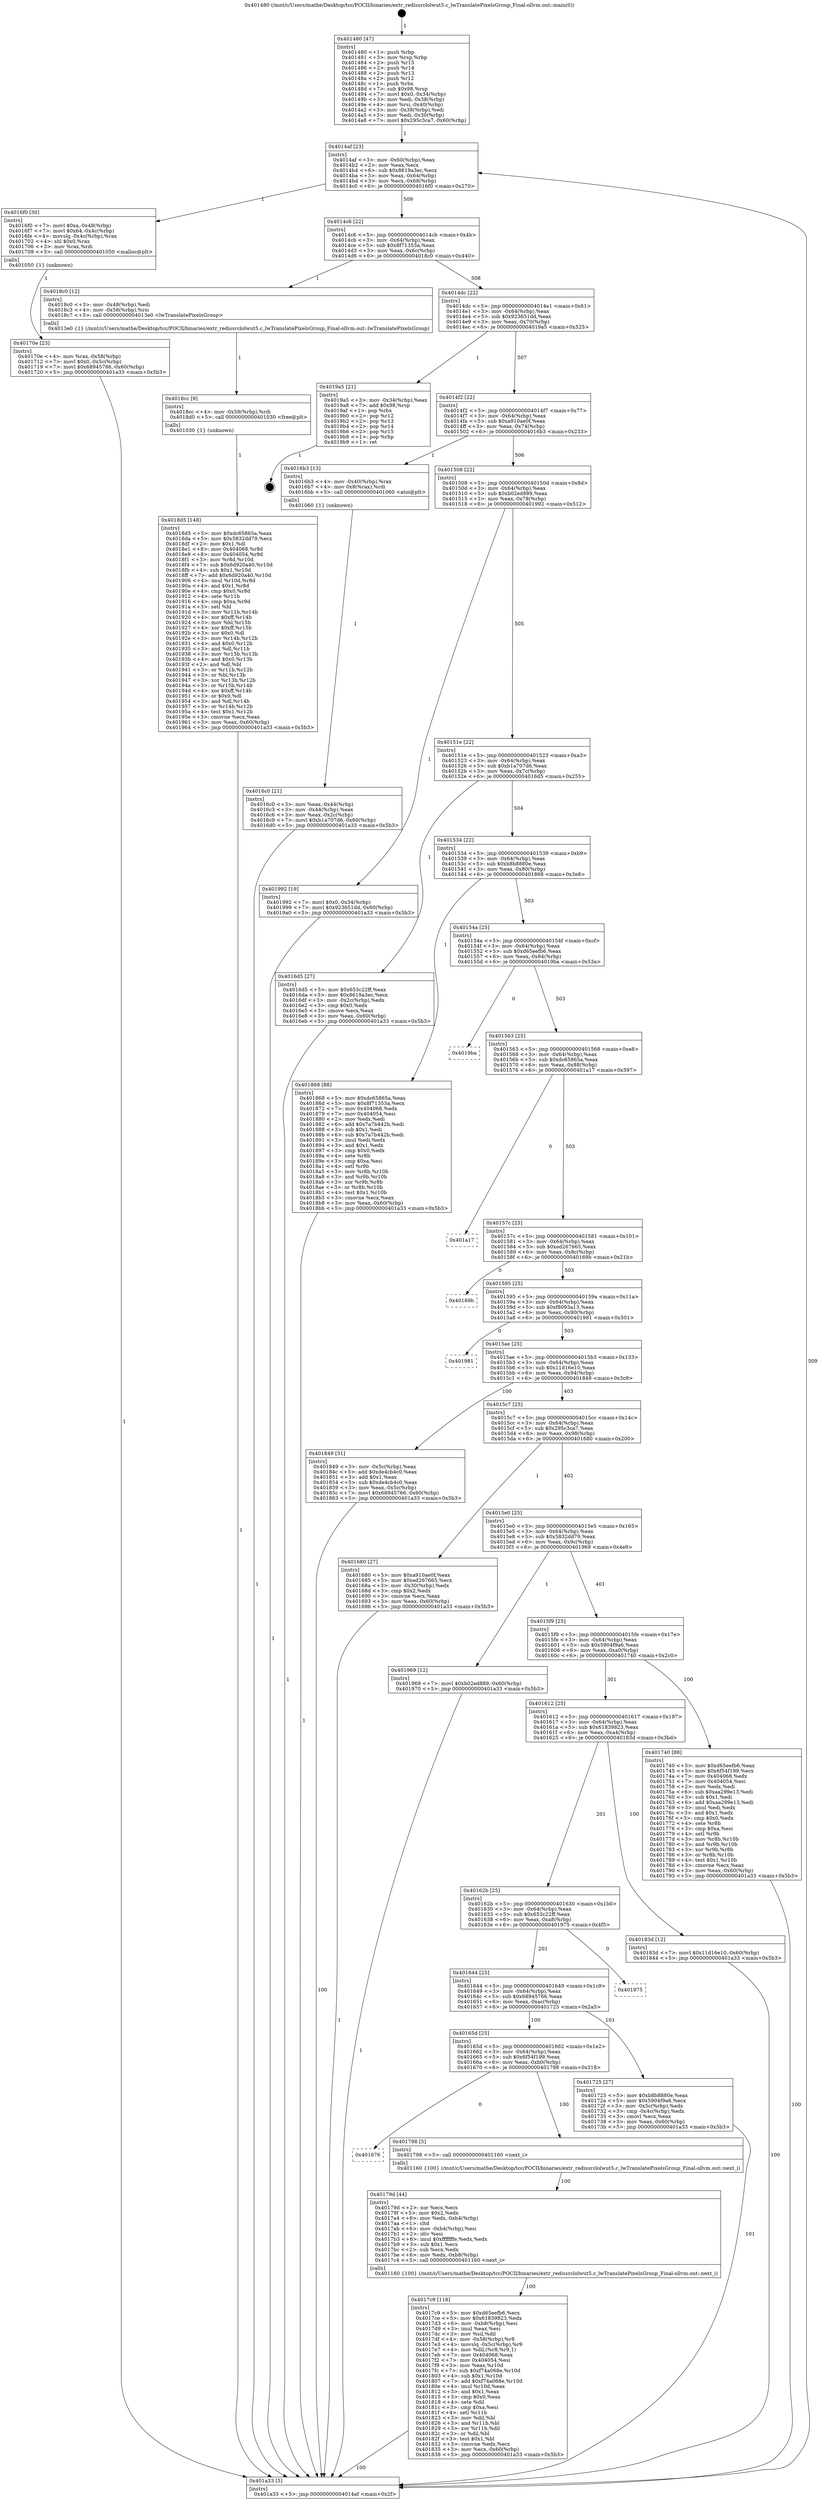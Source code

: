 digraph "0x401480" {
  label = "0x401480 (/mnt/c/Users/mathe/Desktop/tcc/POCII/binaries/extr_redissrclolwut5.c_lwTranslatePixelsGroup_Final-ollvm.out::main(0))"
  labelloc = "t"
  node[shape=record]

  Entry [label="",width=0.3,height=0.3,shape=circle,fillcolor=black,style=filled]
  "0x4014af" [label="{
     0x4014af [23]\l
     | [instrs]\l
     &nbsp;&nbsp;0x4014af \<+3\>: mov -0x60(%rbp),%eax\l
     &nbsp;&nbsp;0x4014b2 \<+2\>: mov %eax,%ecx\l
     &nbsp;&nbsp;0x4014b4 \<+6\>: sub $0x8619a3ec,%ecx\l
     &nbsp;&nbsp;0x4014ba \<+3\>: mov %eax,-0x64(%rbp)\l
     &nbsp;&nbsp;0x4014bd \<+3\>: mov %ecx,-0x68(%rbp)\l
     &nbsp;&nbsp;0x4014c0 \<+6\>: je 00000000004016f0 \<main+0x270\>\l
  }"]
  "0x4016f0" [label="{
     0x4016f0 [30]\l
     | [instrs]\l
     &nbsp;&nbsp;0x4016f0 \<+7\>: movl $0xa,-0x48(%rbp)\l
     &nbsp;&nbsp;0x4016f7 \<+7\>: movl $0x64,-0x4c(%rbp)\l
     &nbsp;&nbsp;0x4016fe \<+4\>: movslq -0x4c(%rbp),%rax\l
     &nbsp;&nbsp;0x401702 \<+4\>: shl $0x0,%rax\l
     &nbsp;&nbsp;0x401706 \<+3\>: mov %rax,%rdi\l
     &nbsp;&nbsp;0x401709 \<+5\>: call 0000000000401050 \<malloc@plt\>\l
     | [calls]\l
     &nbsp;&nbsp;0x401050 \{1\} (unknown)\l
  }"]
  "0x4014c6" [label="{
     0x4014c6 [22]\l
     | [instrs]\l
     &nbsp;&nbsp;0x4014c6 \<+5\>: jmp 00000000004014cb \<main+0x4b\>\l
     &nbsp;&nbsp;0x4014cb \<+3\>: mov -0x64(%rbp),%eax\l
     &nbsp;&nbsp;0x4014ce \<+5\>: sub $0x8f71353a,%eax\l
     &nbsp;&nbsp;0x4014d3 \<+3\>: mov %eax,-0x6c(%rbp)\l
     &nbsp;&nbsp;0x4014d6 \<+6\>: je 00000000004018c0 \<main+0x440\>\l
  }"]
  Exit [label="",width=0.3,height=0.3,shape=circle,fillcolor=black,style=filled,peripheries=2]
  "0x4018c0" [label="{
     0x4018c0 [12]\l
     | [instrs]\l
     &nbsp;&nbsp;0x4018c0 \<+3\>: mov -0x48(%rbp),%edi\l
     &nbsp;&nbsp;0x4018c3 \<+4\>: mov -0x58(%rbp),%rsi\l
     &nbsp;&nbsp;0x4018c7 \<+5\>: call 00000000004013e0 \<lwTranslatePixelsGroup\>\l
     | [calls]\l
     &nbsp;&nbsp;0x4013e0 \{1\} (/mnt/c/Users/mathe/Desktop/tcc/POCII/binaries/extr_redissrclolwut5.c_lwTranslatePixelsGroup_Final-ollvm.out::lwTranslatePixelsGroup)\l
  }"]
  "0x4014dc" [label="{
     0x4014dc [22]\l
     | [instrs]\l
     &nbsp;&nbsp;0x4014dc \<+5\>: jmp 00000000004014e1 \<main+0x61\>\l
     &nbsp;&nbsp;0x4014e1 \<+3\>: mov -0x64(%rbp),%eax\l
     &nbsp;&nbsp;0x4014e4 \<+5\>: sub $0x923651dd,%eax\l
     &nbsp;&nbsp;0x4014e9 \<+3\>: mov %eax,-0x70(%rbp)\l
     &nbsp;&nbsp;0x4014ec \<+6\>: je 00000000004019a5 \<main+0x525\>\l
  }"]
  "0x4018d5" [label="{
     0x4018d5 [148]\l
     | [instrs]\l
     &nbsp;&nbsp;0x4018d5 \<+5\>: mov $0xdc65865a,%eax\l
     &nbsp;&nbsp;0x4018da \<+5\>: mov $0x5832dd79,%ecx\l
     &nbsp;&nbsp;0x4018df \<+2\>: mov $0x1,%dl\l
     &nbsp;&nbsp;0x4018e1 \<+8\>: mov 0x404068,%r8d\l
     &nbsp;&nbsp;0x4018e9 \<+8\>: mov 0x404054,%r9d\l
     &nbsp;&nbsp;0x4018f1 \<+3\>: mov %r8d,%r10d\l
     &nbsp;&nbsp;0x4018f4 \<+7\>: sub $0x6d920a40,%r10d\l
     &nbsp;&nbsp;0x4018fb \<+4\>: sub $0x1,%r10d\l
     &nbsp;&nbsp;0x4018ff \<+7\>: add $0x6d920a40,%r10d\l
     &nbsp;&nbsp;0x401906 \<+4\>: imul %r10d,%r8d\l
     &nbsp;&nbsp;0x40190a \<+4\>: and $0x1,%r8d\l
     &nbsp;&nbsp;0x40190e \<+4\>: cmp $0x0,%r8d\l
     &nbsp;&nbsp;0x401912 \<+4\>: sete %r11b\l
     &nbsp;&nbsp;0x401916 \<+4\>: cmp $0xa,%r9d\l
     &nbsp;&nbsp;0x40191a \<+3\>: setl %bl\l
     &nbsp;&nbsp;0x40191d \<+3\>: mov %r11b,%r14b\l
     &nbsp;&nbsp;0x401920 \<+4\>: xor $0xff,%r14b\l
     &nbsp;&nbsp;0x401924 \<+3\>: mov %bl,%r15b\l
     &nbsp;&nbsp;0x401927 \<+4\>: xor $0xff,%r15b\l
     &nbsp;&nbsp;0x40192b \<+3\>: xor $0x0,%dl\l
     &nbsp;&nbsp;0x40192e \<+3\>: mov %r14b,%r12b\l
     &nbsp;&nbsp;0x401931 \<+4\>: and $0x0,%r12b\l
     &nbsp;&nbsp;0x401935 \<+3\>: and %dl,%r11b\l
     &nbsp;&nbsp;0x401938 \<+3\>: mov %r15b,%r13b\l
     &nbsp;&nbsp;0x40193b \<+4\>: and $0x0,%r13b\l
     &nbsp;&nbsp;0x40193f \<+2\>: and %dl,%bl\l
     &nbsp;&nbsp;0x401941 \<+3\>: or %r11b,%r12b\l
     &nbsp;&nbsp;0x401944 \<+3\>: or %bl,%r13b\l
     &nbsp;&nbsp;0x401947 \<+3\>: xor %r13b,%r12b\l
     &nbsp;&nbsp;0x40194a \<+3\>: or %r15b,%r14b\l
     &nbsp;&nbsp;0x40194d \<+4\>: xor $0xff,%r14b\l
     &nbsp;&nbsp;0x401951 \<+3\>: or $0x0,%dl\l
     &nbsp;&nbsp;0x401954 \<+3\>: and %dl,%r14b\l
     &nbsp;&nbsp;0x401957 \<+3\>: or %r14b,%r12b\l
     &nbsp;&nbsp;0x40195a \<+4\>: test $0x1,%r12b\l
     &nbsp;&nbsp;0x40195e \<+3\>: cmovne %ecx,%eax\l
     &nbsp;&nbsp;0x401961 \<+3\>: mov %eax,-0x60(%rbp)\l
     &nbsp;&nbsp;0x401964 \<+5\>: jmp 0000000000401a33 \<main+0x5b3\>\l
  }"]
  "0x4019a5" [label="{
     0x4019a5 [21]\l
     | [instrs]\l
     &nbsp;&nbsp;0x4019a5 \<+3\>: mov -0x34(%rbp),%eax\l
     &nbsp;&nbsp;0x4019a8 \<+7\>: add $0x98,%rsp\l
     &nbsp;&nbsp;0x4019af \<+1\>: pop %rbx\l
     &nbsp;&nbsp;0x4019b0 \<+2\>: pop %r12\l
     &nbsp;&nbsp;0x4019b2 \<+2\>: pop %r13\l
     &nbsp;&nbsp;0x4019b4 \<+2\>: pop %r14\l
     &nbsp;&nbsp;0x4019b6 \<+2\>: pop %r15\l
     &nbsp;&nbsp;0x4019b8 \<+1\>: pop %rbp\l
     &nbsp;&nbsp;0x4019b9 \<+1\>: ret\l
  }"]
  "0x4014f2" [label="{
     0x4014f2 [22]\l
     | [instrs]\l
     &nbsp;&nbsp;0x4014f2 \<+5\>: jmp 00000000004014f7 \<main+0x77\>\l
     &nbsp;&nbsp;0x4014f7 \<+3\>: mov -0x64(%rbp),%eax\l
     &nbsp;&nbsp;0x4014fa \<+5\>: sub $0xa910ae0f,%eax\l
     &nbsp;&nbsp;0x4014ff \<+3\>: mov %eax,-0x74(%rbp)\l
     &nbsp;&nbsp;0x401502 \<+6\>: je 00000000004016b3 \<main+0x233\>\l
  }"]
  "0x4018cc" [label="{
     0x4018cc [9]\l
     | [instrs]\l
     &nbsp;&nbsp;0x4018cc \<+4\>: mov -0x58(%rbp),%rdi\l
     &nbsp;&nbsp;0x4018d0 \<+5\>: call 0000000000401030 \<free@plt\>\l
     | [calls]\l
     &nbsp;&nbsp;0x401030 \{1\} (unknown)\l
  }"]
  "0x4016b3" [label="{
     0x4016b3 [13]\l
     | [instrs]\l
     &nbsp;&nbsp;0x4016b3 \<+4\>: mov -0x40(%rbp),%rax\l
     &nbsp;&nbsp;0x4016b7 \<+4\>: mov 0x8(%rax),%rdi\l
     &nbsp;&nbsp;0x4016bb \<+5\>: call 0000000000401060 \<atoi@plt\>\l
     | [calls]\l
     &nbsp;&nbsp;0x401060 \{1\} (unknown)\l
  }"]
  "0x401508" [label="{
     0x401508 [22]\l
     | [instrs]\l
     &nbsp;&nbsp;0x401508 \<+5\>: jmp 000000000040150d \<main+0x8d\>\l
     &nbsp;&nbsp;0x40150d \<+3\>: mov -0x64(%rbp),%eax\l
     &nbsp;&nbsp;0x401510 \<+5\>: sub $0xb02ed889,%eax\l
     &nbsp;&nbsp;0x401515 \<+3\>: mov %eax,-0x78(%rbp)\l
     &nbsp;&nbsp;0x401518 \<+6\>: je 0000000000401992 \<main+0x512\>\l
  }"]
  "0x4017c9" [label="{
     0x4017c9 [116]\l
     | [instrs]\l
     &nbsp;&nbsp;0x4017c9 \<+5\>: mov $0xd65eefb6,%ecx\l
     &nbsp;&nbsp;0x4017ce \<+5\>: mov $0x61839823,%edx\l
     &nbsp;&nbsp;0x4017d3 \<+6\>: mov -0xb8(%rbp),%esi\l
     &nbsp;&nbsp;0x4017d9 \<+3\>: imul %eax,%esi\l
     &nbsp;&nbsp;0x4017dc \<+3\>: mov %sil,%dil\l
     &nbsp;&nbsp;0x4017df \<+4\>: mov -0x58(%rbp),%r8\l
     &nbsp;&nbsp;0x4017e3 \<+4\>: movslq -0x5c(%rbp),%r9\l
     &nbsp;&nbsp;0x4017e7 \<+4\>: mov %dil,(%r8,%r9,1)\l
     &nbsp;&nbsp;0x4017eb \<+7\>: mov 0x404068,%eax\l
     &nbsp;&nbsp;0x4017f2 \<+7\>: mov 0x404054,%esi\l
     &nbsp;&nbsp;0x4017f9 \<+3\>: mov %eax,%r10d\l
     &nbsp;&nbsp;0x4017fc \<+7\>: sub $0xf74a068e,%r10d\l
     &nbsp;&nbsp;0x401803 \<+4\>: sub $0x1,%r10d\l
     &nbsp;&nbsp;0x401807 \<+7\>: add $0xf74a068e,%r10d\l
     &nbsp;&nbsp;0x40180e \<+4\>: imul %r10d,%eax\l
     &nbsp;&nbsp;0x401812 \<+3\>: and $0x1,%eax\l
     &nbsp;&nbsp;0x401815 \<+3\>: cmp $0x0,%eax\l
     &nbsp;&nbsp;0x401818 \<+4\>: sete %dil\l
     &nbsp;&nbsp;0x40181c \<+3\>: cmp $0xa,%esi\l
     &nbsp;&nbsp;0x40181f \<+4\>: setl %r11b\l
     &nbsp;&nbsp;0x401823 \<+3\>: mov %dil,%bl\l
     &nbsp;&nbsp;0x401826 \<+3\>: and %r11b,%bl\l
     &nbsp;&nbsp;0x401829 \<+3\>: xor %r11b,%dil\l
     &nbsp;&nbsp;0x40182c \<+3\>: or %dil,%bl\l
     &nbsp;&nbsp;0x40182f \<+3\>: test $0x1,%bl\l
     &nbsp;&nbsp;0x401832 \<+3\>: cmovne %edx,%ecx\l
     &nbsp;&nbsp;0x401835 \<+3\>: mov %ecx,-0x60(%rbp)\l
     &nbsp;&nbsp;0x401838 \<+5\>: jmp 0000000000401a33 \<main+0x5b3\>\l
  }"]
  "0x401992" [label="{
     0x401992 [19]\l
     | [instrs]\l
     &nbsp;&nbsp;0x401992 \<+7\>: movl $0x0,-0x34(%rbp)\l
     &nbsp;&nbsp;0x401999 \<+7\>: movl $0x923651dd,-0x60(%rbp)\l
     &nbsp;&nbsp;0x4019a0 \<+5\>: jmp 0000000000401a33 \<main+0x5b3\>\l
  }"]
  "0x40151e" [label="{
     0x40151e [22]\l
     | [instrs]\l
     &nbsp;&nbsp;0x40151e \<+5\>: jmp 0000000000401523 \<main+0xa3\>\l
     &nbsp;&nbsp;0x401523 \<+3\>: mov -0x64(%rbp),%eax\l
     &nbsp;&nbsp;0x401526 \<+5\>: sub $0xb1a707d6,%eax\l
     &nbsp;&nbsp;0x40152b \<+3\>: mov %eax,-0x7c(%rbp)\l
     &nbsp;&nbsp;0x40152e \<+6\>: je 00000000004016d5 \<main+0x255\>\l
  }"]
  "0x40179d" [label="{
     0x40179d [44]\l
     | [instrs]\l
     &nbsp;&nbsp;0x40179d \<+2\>: xor %ecx,%ecx\l
     &nbsp;&nbsp;0x40179f \<+5\>: mov $0x2,%edx\l
     &nbsp;&nbsp;0x4017a4 \<+6\>: mov %edx,-0xb4(%rbp)\l
     &nbsp;&nbsp;0x4017aa \<+1\>: cltd\l
     &nbsp;&nbsp;0x4017ab \<+6\>: mov -0xb4(%rbp),%esi\l
     &nbsp;&nbsp;0x4017b1 \<+2\>: idiv %esi\l
     &nbsp;&nbsp;0x4017b3 \<+6\>: imul $0xfffffffe,%edx,%edx\l
     &nbsp;&nbsp;0x4017b9 \<+3\>: sub $0x1,%ecx\l
     &nbsp;&nbsp;0x4017bc \<+2\>: sub %ecx,%edx\l
     &nbsp;&nbsp;0x4017be \<+6\>: mov %edx,-0xb8(%rbp)\l
     &nbsp;&nbsp;0x4017c4 \<+5\>: call 0000000000401160 \<next_i\>\l
     | [calls]\l
     &nbsp;&nbsp;0x401160 \{100\} (/mnt/c/Users/mathe/Desktop/tcc/POCII/binaries/extr_redissrclolwut5.c_lwTranslatePixelsGroup_Final-ollvm.out::next_i)\l
  }"]
  "0x4016d5" [label="{
     0x4016d5 [27]\l
     | [instrs]\l
     &nbsp;&nbsp;0x4016d5 \<+5\>: mov $0x653c22ff,%eax\l
     &nbsp;&nbsp;0x4016da \<+5\>: mov $0x8619a3ec,%ecx\l
     &nbsp;&nbsp;0x4016df \<+3\>: mov -0x2c(%rbp),%edx\l
     &nbsp;&nbsp;0x4016e2 \<+3\>: cmp $0x0,%edx\l
     &nbsp;&nbsp;0x4016e5 \<+3\>: cmove %ecx,%eax\l
     &nbsp;&nbsp;0x4016e8 \<+3\>: mov %eax,-0x60(%rbp)\l
     &nbsp;&nbsp;0x4016eb \<+5\>: jmp 0000000000401a33 \<main+0x5b3\>\l
  }"]
  "0x401534" [label="{
     0x401534 [22]\l
     | [instrs]\l
     &nbsp;&nbsp;0x401534 \<+5\>: jmp 0000000000401539 \<main+0xb9\>\l
     &nbsp;&nbsp;0x401539 \<+3\>: mov -0x64(%rbp),%eax\l
     &nbsp;&nbsp;0x40153c \<+5\>: sub $0xb8b8880e,%eax\l
     &nbsp;&nbsp;0x401541 \<+3\>: mov %eax,-0x80(%rbp)\l
     &nbsp;&nbsp;0x401544 \<+6\>: je 0000000000401868 \<main+0x3e8\>\l
  }"]
  "0x401676" [label="{
     0x401676\l
  }", style=dashed]
  "0x401868" [label="{
     0x401868 [88]\l
     | [instrs]\l
     &nbsp;&nbsp;0x401868 \<+5\>: mov $0xdc65865a,%eax\l
     &nbsp;&nbsp;0x40186d \<+5\>: mov $0x8f71353a,%ecx\l
     &nbsp;&nbsp;0x401872 \<+7\>: mov 0x404068,%edx\l
     &nbsp;&nbsp;0x401879 \<+7\>: mov 0x404054,%esi\l
     &nbsp;&nbsp;0x401880 \<+2\>: mov %edx,%edi\l
     &nbsp;&nbsp;0x401882 \<+6\>: add $0x7a7b442b,%edi\l
     &nbsp;&nbsp;0x401888 \<+3\>: sub $0x1,%edi\l
     &nbsp;&nbsp;0x40188b \<+6\>: sub $0x7a7b442b,%edi\l
     &nbsp;&nbsp;0x401891 \<+3\>: imul %edi,%edx\l
     &nbsp;&nbsp;0x401894 \<+3\>: and $0x1,%edx\l
     &nbsp;&nbsp;0x401897 \<+3\>: cmp $0x0,%edx\l
     &nbsp;&nbsp;0x40189a \<+4\>: sete %r8b\l
     &nbsp;&nbsp;0x40189e \<+3\>: cmp $0xa,%esi\l
     &nbsp;&nbsp;0x4018a1 \<+4\>: setl %r9b\l
     &nbsp;&nbsp;0x4018a5 \<+3\>: mov %r8b,%r10b\l
     &nbsp;&nbsp;0x4018a8 \<+3\>: and %r9b,%r10b\l
     &nbsp;&nbsp;0x4018ab \<+3\>: xor %r9b,%r8b\l
     &nbsp;&nbsp;0x4018ae \<+3\>: or %r8b,%r10b\l
     &nbsp;&nbsp;0x4018b1 \<+4\>: test $0x1,%r10b\l
     &nbsp;&nbsp;0x4018b5 \<+3\>: cmovne %ecx,%eax\l
     &nbsp;&nbsp;0x4018b8 \<+3\>: mov %eax,-0x60(%rbp)\l
     &nbsp;&nbsp;0x4018bb \<+5\>: jmp 0000000000401a33 \<main+0x5b3\>\l
  }"]
  "0x40154a" [label="{
     0x40154a [25]\l
     | [instrs]\l
     &nbsp;&nbsp;0x40154a \<+5\>: jmp 000000000040154f \<main+0xcf\>\l
     &nbsp;&nbsp;0x40154f \<+3\>: mov -0x64(%rbp),%eax\l
     &nbsp;&nbsp;0x401552 \<+5\>: sub $0xd65eefb6,%eax\l
     &nbsp;&nbsp;0x401557 \<+6\>: mov %eax,-0x84(%rbp)\l
     &nbsp;&nbsp;0x40155d \<+6\>: je 00000000004019ba \<main+0x53a\>\l
  }"]
  "0x401798" [label="{
     0x401798 [5]\l
     | [instrs]\l
     &nbsp;&nbsp;0x401798 \<+5\>: call 0000000000401160 \<next_i\>\l
     | [calls]\l
     &nbsp;&nbsp;0x401160 \{100\} (/mnt/c/Users/mathe/Desktop/tcc/POCII/binaries/extr_redissrclolwut5.c_lwTranslatePixelsGroup_Final-ollvm.out::next_i)\l
  }"]
  "0x4019ba" [label="{
     0x4019ba\l
  }", style=dashed]
  "0x401563" [label="{
     0x401563 [25]\l
     | [instrs]\l
     &nbsp;&nbsp;0x401563 \<+5\>: jmp 0000000000401568 \<main+0xe8\>\l
     &nbsp;&nbsp;0x401568 \<+3\>: mov -0x64(%rbp),%eax\l
     &nbsp;&nbsp;0x40156b \<+5\>: sub $0xdc65865a,%eax\l
     &nbsp;&nbsp;0x401570 \<+6\>: mov %eax,-0x88(%rbp)\l
     &nbsp;&nbsp;0x401576 \<+6\>: je 0000000000401a17 \<main+0x597\>\l
  }"]
  "0x40165d" [label="{
     0x40165d [25]\l
     | [instrs]\l
     &nbsp;&nbsp;0x40165d \<+5\>: jmp 0000000000401662 \<main+0x1e2\>\l
     &nbsp;&nbsp;0x401662 \<+3\>: mov -0x64(%rbp),%eax\l
     &nbsp;&nbsp;0x401665 \<+5\>: sub $0x6f54f199,%eax\l
     &nbsp;&nbsp;0x40166a \<+6\>: mov %eax,-0xb0(%rbp)\l
     &nbsp;&nbsp;0x401670 \<+6\>: je 0000000000401798 \<main+0x318\>\l
  }"]
  "0x401a17" [label="{
     0x401a17\l
  }", style=dashed]
  "0x40157c" [label="{
     0x40157c [25]\l
     | [instrs]\l
     &nbsp;&nbsp;0x40157c \<+5\>: jmp 0000000000401581 \<main+0x101\>\l
     &nbsp;&nbsp;0x401581 \<+3\>: mov -0x64(%rbp),%eax\l
     &nbsp;&nbsp;0x401584 \<+5\>: sub $0xed267665,%eax\l
     &nbsp;&nbsp;0x401589 \<+6\>: mov %eax,-0x8c(%rbp)\l
     &nbsp;&nbsp;0x40158f \<+6\>: je 000000000040169b \<main+0x21b\>\l
  }"]
  "0x401725" [label="{
     0x401725 [27]\l
     | [instrs]\l
     &nbsp;&nbsp;0x401725 \<+5\>: mov $0xb8b8880e,%eax\l
     &nbsp;&nbsp;0x40172a \<+5\>: mov $0x5904f9a6,%ecx\l
     &nbsp;&nbsp;0x40172f \<+3\>: mov -0x5c(%rbp),%edx\l
     &nbsp;&nbsp;0x401732 \<+3\>: cmp -0x4c(%rbp),%edx\l
     &nbsp;&nbsp;0x401735 \<+3\>: cmovl %ecx,%eax\l
     &nbsp;&nbsp;0x401738 \<+3\>: mov %eax,-0x60(%rbp)\l
     &nbsp;&nbsp;0x40173b \<+5\>: jmp 0000000000401a33 \<main+0x5b3\>\l
  }"]
  "0x40169b" [label="{
     0x40169b\l
  }", style=dashed]
  "0x401595" [label="{
     0x401595 [25]\l
     | [instrs]\l
     &nbsp;&nbsp;0x401595 \<+5\>: jmp 000000000040159a \<main+0x11a\>\l
     &nbsp;&nbsp;0x40159a \<+3\>: mov -0x64(%rbp),%eax\l
     &nbsp;&nbsp;0x40159d \<+5\>: sub $0xf8093a13,%eax\l
     &nbsp;&nbsp;0x4015a2 \<+6\>: mov %eax,-0x90(%rbp)\l
     &nbsp;&nbsp;0x4015a8 \<+6\>: je 0000000000401981 \<main+0x501\>\l
  }"]
  "0x401644" [label="{
     0x401644 [25]\l
     | [instrs]\l
     &nbsp;&nbsp;0x401644 \<+5\>: jmp 0000000000401649 \<main+0x1c9\>\l
     &nbsp;&nbsp;0x401649 \<+3\>: mov -0x64(%rbp),%eax\l
     &nbsp;&nbsp;0x40164c \<+5\>: sub $0x68945766,%eax\l
     &nbsp;&nbsp;0x401651 \<+6\>: mov %eax,-0xac(%rbp)\l
     &nbsp;&nbsp;0x401657 \<+6\>: je 0000000000401725 \<main+0x2a5\>\l
  }"]
  "0x401981" [label="{
     0x401981\l
  }", style=dashed]
  "0x4015ae" [label="{
     0x4015ae [25]\l
     | [instrs]\l
     &nbsp;&nbsp;0x4015ae \<+5\>: jmp 00000000004015b3 \<main+0x133\>\l
     &nbsp;&nbsp;0x4015b3 \<+3\>: mov -0x64(%rbp),%eax\l
     &nbsp;&nbsp;0x4015b6 \<+5\>: sub $0x11d16e10,%eax\l
     &nbsp;&nbsp;0x4015bb \<+6\>: mov %eax,-0x94(%rbp)\l
     &nbsp;&nbsp;0x4015c1 \<+6\>: je 0000000000401849 \<main+0x3c9\>\l
  }"]
  "0x401975" [label="{
     0x401975\l
  }", style=dashed]
  "0x401849" [label="{
     0x401849 [31]\l
     | [instrs]\l
     &nbsp;&nbsp;0x401849 \<+3\>: mov -0x5c(%rbp),%eax\l
     &nbsp;&nbsp;0x40184c \<+5\>: add $0xde4cb4c0,%eax\l
     &nbsp;&nbsp;0x401851 \<+3\>: add $0x1,%eax\l
     &nbsp;&nbsp;0x401854 \<+5\>: sub $0xde4cb4c0,%eax\l
     &nbsp;&nbsp;0x401859 \<+3\>: mov %eax,-0x5c(%rbp)\l
     &nbsp;&nbsp;0x40185c \<+7\>: movl $0x68945766,-0x60(%rbp)\l
     &nbsp;&nbsp;0x401863 \<+5\>: jmp 0000000000401a33 \<main+0x5b3\>\l
  }"]
  "0x4015c7" [label="{
     0x4015c7 [25]\l
     | [instrs]\l
     &nbsp;&nbsp;0x4015c7 \<+5\>: jmp 00000000004015cc \<main+0x14c\>\l
     &nbsp;&nbsp;0x4015cc \<+3\>: mov -0x64(%rbp),%eax\l
     &nbsp;&nbsp;0x4015cf \<+5\>: sub $0x295c3ca7,%eax\l
     &nbsp;&nbsp;0x4015d4 \<+6\>: mov %eax,-0x98(%rbp)\l
     &nbsp;&nbsp;0x4015da \<+6\>: je 0000000000401680 \<main+0x200\>\l
  }"]
  "0x40162b" [label="{
     0x40162b [25]\l
     | [instrs]\l
     &nbsp;&nbsp;0x40162b \<+5\>: jmp 0000000000401630 \<main+0x1b0\>\l
     &nbsp;&nbsp;0x401630 \<+3\>: mov -0x64(%rbp),%eax\l
     &nbsp;&nbsp;0x401633 \<+5\>: sub $0x653c22ff,%eax\l
     &nbsp;&nbsp;0x401638 \<+6\>: mov %eax,-0xa8(%rbp)\l
     &nbsp;&nbsp;0x40163e \<+6\>: je 0000000000401975 \<main+0x4f5\>\l
  }"]
  "0x401680" [label="{
     0x401680 [27]\l
     | [instrs]\l
     &nbsp;&nbsp;0x401680 \<+5\>: mov $0xa910ae0f,%eax\l
     &nbsp;&nbsp;0x401685 \<+5\>: mov $0xed267665,%ecx\l
     &nbsp;&nbsp;0x40168a \<+3\>: mov -0x30(%rbp),%edx\l
     &nbsp;&nbsp;0x40168d \<+3\>: cmp $0x2,%edx\l
     &nbsp;&nbsp;0x401690 \<+3\>: cmovne %ecx,%eax\l
     &nbsp;&nbsp;0x401693 \<+3\>: mov %eax,-0x60(%rbp)\l
     &nbsp;&nbsp;0x401696 \<+5\>: jmp 0000000000401a33 \<main+0x5b3\>\l
  }"]
  "0x4015e0" [label="{
     0x4015e0 [25]\l
     | [instrs]\l
     &nbsp;&nbsp;0x4015e0 \<+5\>: jmp 00000000004015e5 \<main+0x165\>\l
     &nbsp;&nbsp;0x4015e5 \<+3\>: mov -0x64(%rbp),%eax\l
     &nbsp;&nbsp;0x4015e8 \<+5\>: sub $0x5832dd79,%eax\l
     &nbsp;&nbsp;0x4015ed \<+6\>: mov %eax,-0x9c(%rbp)\l
     &nbsp;&nbsp;0x4015f3 \<+6\>: je 0000000000401969 \<main+0x4e9\>\l
  }"]
  "0x401a33" [label="{
     0x401a33 [5]\l
     | [instrs]\l
     &nbsp;&nbsp;0x401a33 \<+5\>: jmp 00000000004014af \<main+0x2f\>\l
  }"]
  "0x401480" [label="{
     0x401480 [47]\l
     | [instrs]\l
     &nbsp;&nbsp;0x401480 \<+1\>: push %rbp\l
     &nbsp;&nbsp;0x401481 \<+3\>: mov %rsp,%rbp\l
     &nbsp;&nbsp;0x401484 \<+2\>: push %r15\l
     &nbsp;&nbsp;0x401486 \<+2\>: push %r14\l
     &nbsp;&nbsp;0x401488 \<+2\>: push %r13\l
     &nbsp;&nbsp;0x40148a \<+2\>: push %r12\l
     &nbsp;&nbsp;0x40148c \<+1\>: push %rbx\l
     &nbsp;&nbsp;0x40148d \<+7\>: sub $0x98,%rsp\l
     &nbsp;&nbsp;0x401494 \<+7\>: movl $0x0,-0x34(%rbp)\l
     &nbsp;&nbsp;0x40149b \<+3\>: mov %edi,-0x38(%rbp)\l
     &nbsp;&nbsp;0x40149e \<+4\>: mov %rsi,-0x40(%rbp)\l
     &nbsp;&nbsp;0x4014a2 \<+3\>: mov -0x38(%rbp),%edi\l
     &nbsp;&nbsp;0x4014a5 \<+3\>: mov %edi,-0x30(%rbp)\l
     &nbsp;&nbsp;0x4014a8 \<+7\>: movl $0x295c3ca7,-0x60(%rbp)\l
  }"]
  "0x4016c0" [label="{
     0x4016c0 [21]\l
     | [instrs]\l
     &nbsp;&nbsp;0x4016c0 \<+3\>: mov %eax,-0x44(%rbp)\l
     &nbsp;&nbsp;0x4016c3 \<+3\>: mov -0x44(%rbp),%eax\l
     &nbsp;&nbsp;0x4016c6 \<+3\>: mov %eax,-0x2c(%rbp)\l
     &nbsp;&nbsp;0x4016c9 \<+7\>: movl $0xb1a707d6,-0x60(%rbp)\l
     &nbsp;&nbsp;0x4016d0 \<+5\>: jmp 0000000000401a33 \<main+0x5b3\>\l
  }"]
  "0x40170e" [label="{
     0x40170e [23]\l
     | [instrs]\l
     &nbsp;&nbsp;0x40170e \<+4\>: mov %rax,-0x58(%rbp)\l
     &nbsp;&nbsp;0x401712 \<+7\>: movl $0x0,-0x5c(%rbp)\l
     &nbsp;&nbsp;0x401719 \<+7\>: movl $0x68945766,-0x60(%rbp)\l
     &nbsp;&nbsp;0x401720 \<+5\>: jmp 0000000000401a33 \<main+0x5b3\>\l
  }"]
  "0x40183d" [label="{
     0x40183d [12]\l
     | [instrs]\l
     &nbsp;&nbsp;0x40183d \<+7\>: movl $0x11d16e10,-0x60(%rbp)\l
     &nbsp;&nbsp;0x401844 \<+5\>: jmp 0000000000401a33 \<main+0x5b3\>\l
  }"]
  "0x401969" [label="{
     0x401969 [12]\l
     | [instrs]\l
     &nbsp;&nbsp;0x401969 \<+7\>: movl $0xb02ed889,-0x60(%rbp)\l
     &nbsp;&nbsp;0x401970 \<+5\>: jmp 0000000000401a33 \<main+0x5b3\>\l
  }"]
  "0x4015f9" [label="{
     0x4015f9 [25]\l
     | [instrs]\l
     &nbsp;&nbsp;0x4015f9 \<+5\>: jmp 00000000004015fe \<main+0x17e\>\l
     &nbsp;&nbsp;0x4015fe \<+3\>: mov -0x64(%rbp),%eax\l
     &nbsp;&nbsp;0x401601 \<+5\>: sub $0x5904f9a6,%eax\l
     &nbsp;&nbsp;0x401606 \<+6\>: mov %eax,-0xa0(%rbp)\l
     &nbsp;&nbsp;0x40160c \<+6\>: je 0000000000401740 \<main+0x2c0\>\l
  }"]
  "0x401612" [label="{
     0x401612 [25]\l
     | [instrs]\l
     &nbsp;&nbsp;0x401612 \<+5\>: jmp 0000000000401617 \<main+0x197\>\l
     &nbsp;&nbsp;0x401617 \<+3\>: mov -0x64(%rbp),%eax\l
     &nbsp;&nbsp;0x40161a \<+5\>: sub $0x61839823,%eax\l
     &nbsp;&nbsp;0x40161f \<+6\>: mov %eax,-0xa4(%rbp)\l
     &nbsp;&nbsp;0x401625 \<+6\>: je 000000000040183d \<main+0x3bd\>\l
  }"]
  "0x401740" [label="{
     0x401740 [88]\l
     | [instrs]\l
     &nbsp;&nbsp;0x401740 \<+5\>: mov $0xd65eefb6,%eax\l
     &nbsp;&nbsp;0x401745 \<+5\>: mov $0x6f54f199,%ecx\l
     &nbsp;&nbsp;0x40174a \<+7\>: mov 0x404068,%edx\l
     &nbsp;&nbsp;0x401751 \<+7\>: mov 0x404054,%esi\l
     &nbsp;&nbsp;0x401758 \<+2\>: mov %edx,%edi\l
     &nbsp;&nbsp;0x40175a \<+6\>: sub $0xaa299e13,%edi\l
     &nbsp;&nbsp;0x401760 \<+3\>: sub $0x1,%edi\l
     &nbsp;&nbsp;0x401763 \<+6\>: add $0xaa299e13,%edi\l
     &nbsp;&nbsp;0x401769 \<+3\>: imul %edi,%edx\l
     &nbsp;&nbsp;0x40176c \<+3\>: and $0x1,%edx\l
     &nbsp;&nbsp;0x40176f \<+3\>: cmp $0x0,%edx\l
     &nbsp;&nbsp;0x401772 \<+4\>: sete %r8b\l
     &nbsp;&nbsp;0x401776 \<+3\>: cmp $0xa,%esi\l
     &nbsp;&nbsp;0x401779 \<+4\>: setl %r9b\l
     &nbsp;&nbsp;0x40177d \<+3\>: mov %r8b,%r10b\l
     &nbsp;&nbsp;0x401780 \<+3\>: and %r9b,%r10b\l
     &nbsp;&nbsp;0x401783 \<+3\>: xor %r9b,%r8b\l
     &nbsp;&nbsp;0x401786 \<+3\>: or %r8b,%r10b\l
     &nbsp;&nbsp;0x401789 \<+4\>: test $0x1,%r10b\l
     &nbsp;&nbsp;0x40178d \<+3\>: cmovne %ecx,%eax\l
     &nbsp;&nbsp;0x401790 \<+3\>: mov %eax,-0x60(%rbp)\l
     &nbsp;&nbsp;0x401793 \<+5\>: jmp 0000000000401a33 \<main+0x5b3\>\l
  }"]
  Entry -> "0x401480" [label=" 1"]
  "0x4014af" -> "0x4016f0" [label=" 1"]
  "0x4014af" -> "0x4014c6" [label=" 509"]
  "0x4019a5" -> Exit [label=" 1"]
  "0x4014c6" -> "0x4018c0" [label=" 1"]
  "0x4014c6" -> "0x4014dc" [label=" 508"]
  "0x401992" -> "0x401a33" [label=" 1"]
  "0x4014dc" -> "0x4019a5" [label=" 1"]
  "0x4014dc" -> "0x4014f2" [label=" 507"]
  "0x401969" -> "0x401a33" [label=" 1"]
  "0x4014f2" -> "0x4016b3" [label=" 1"]
  "0x4014f2" -> "0x401508" [label=" 506"]
  "0x4018d5" -> "0x401a33" [label=" 1"]
  "0x401508" -> "0x401992" [label=" 1"]
  "0x401508" -> "0x40151e" [label=" 505"]
  "0x4018cc" -> "0x4018d5" [label=" 1"]
  "0x40151e" -> "0x4016d5" [label=" 1"]
  "0x40151e" -> "0x401534" [label=" 504"]
  "0x4018c0" -> "0x4018cc" [label=" 1"]
  "0x401534" -> "0x401868" [label=" 1"]
  "0x401534" -> "0x40154a" [label=" 503"]
  "0x401868" -> "0x401a33" [label=" 1"]
  "0x40154a" -> "0x4019ba" [label=" 0"]
  "0x40154a" -> "0x401563" [label=" 503"]
  "0x401849" -> "0x401a33" [label=" 100"]
  "0x401563" -> "0x401a17" [label=" 0"]
  "0x401563" -> "0x40157c" [label=" 503"]
  "0x4017c9" -> "0x401a33" [label=" 100"]
  "0x40157c" -> "0x40169b" [label=" 0"]
  "0x40157c" -> "0x401595" [label=" 503"]
  "0x40179d" -> "0x4017c9" [label=" 100"]
  "0x401595" -> "0x401981" [label=" 0"]
  "0x401595" -> "0x4015ae" [label=" 503"]
  "0x40165d" -> "0x401676" [label=" 0"]
  "0x4015ae" -> "0x401849" [label=" 100"]
  "0x4015ae" -> "0x4015c7" [label=" 403"]
  "0x40165d" -> "0x401798" [label=" 100"]
  "0x4015c7" -> "0x401680" [label=" 1"]
  "0x4015c7" -> "0x4015e0" [label=" 402"]
  "0x401680" -> "0x401a33" [label=" 1"]
  "0x401480" -> "0x4014af" [label=" 1"]
  "0x401a33" -> "0x4014af" [label=" 509"]
  "0x4016b3" -> "0x4016c0" [label=" 1"]
  "0x4016c0" -> "0x401a33" [label=" 1"]
  "0x4016d5" -> "0x401a33" [label=" 1"]
  "0x4016f0" -> "0x40170e" [label=" 1"]
  "0x40170e" -> "0x401a33" [label=" 1"]
  "0x401740" -> "0x401a33" [label=" 100"]
  "0x4015e0" -> "0x401969" [label=" 1"]
  "0x4015e0" -> "0x4015f9" [label=" 401"]
  "0x401725" -> "0x401a33" [label=" 101"]
  "0x4015f9" -> "0x401740" [label=" 100"]
  "0x4015f9" -> "0x401612" [label=" 301"]
  "0x401644" -> "0x40165d" [label=" 100"]
  "0x401612" -> "0x40183d" [label=" 100"]
  "0x401612" -> "0x40162b" [label=" 201"]
  "0x40183d" -> "0x401a33" [label=" 100"]
  "0x40162b" -> "0x401975" [label=" 0"]
  "0x40162b" -> "0x401644" [label=" 201"]
  "0x401798" -> "0x40179d" [label=" 100"]
  "0x401644" -> "0x401725" [label=" 101"]
}
